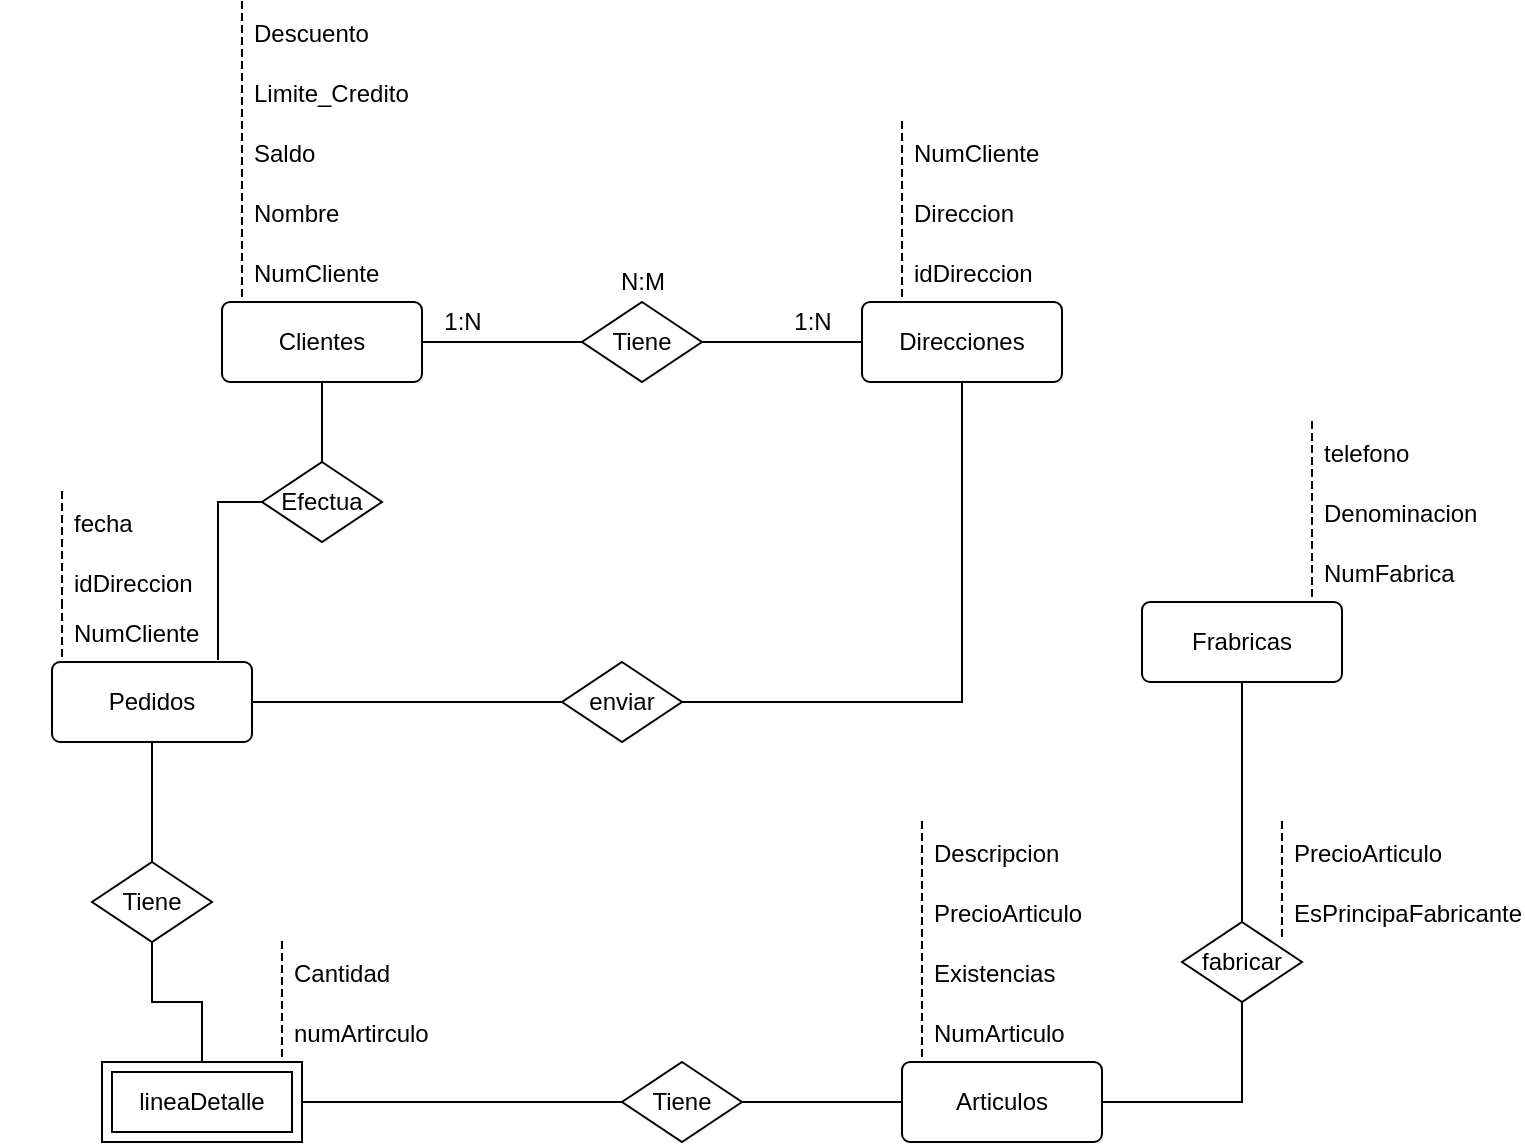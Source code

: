 <mxfile version="13.8.6" type="github">
  <diagram id="MdBF8AWIPNB0VGwbYXWv" name="Page-1">
    <mxGraphModel dx="688" dy="543" grid="1" gridSize="10" guides="1" tooltips="1" connect="1" arrows="1" fold="1" page="1" pageScale="1" pageWidth="850" pageHeight="1100" math="0" shadow="0">
      <root>
        <mxCell id="0" />
        <mxCell id="1" parent="0" />
        <mxCell id="1DkLHITUJcnNgZ-i46YQ-23" style="edgeStyle=orthogonalEdgeStyle;rounded=0;orthogonalLoop=1;jettySize=auto;html=1;entryX=0;entryY=0.5;entryDx=0;entryDy=0;endArrow=none;endFill=0;" edge="1" parent="1" source="1DkLHITUJcnNgZ-i46YQ-1" target="1DkLHITUJcnNgZ-i46YQ-22">
          <mxGeometry relative="1" as="geometry" />
        </mxCell>
        <mxCell id="1DkLHITUJcnNgZ-i46YQ-61" style="edgeStyle=orthogonalEdgeStyle;rounded=0;orthogonalLoop=1;jettySize=auto;html=1;endArrow=none;endFill=0;" edge="1" parent="1" source="1DkLHITUJcnNgZ-i46YQ-1" target="1DkLHITUJcnNgZ-i46YQ-60">
          <mxGeometry relative="1" as="geometry" />
        </mxCell>
        <mxCell id="1DkLHITUJcnNgZ-i46YQ-1" value="Clientes" style="rounded=1;arcSize=10;whiteSpace=wrap;html=1;align=center;" vertex="1" parent="1">
          <mxGeometry x="120" y="160" width="100" height="40" as="geometry" />
        </mxCell>
        <mxCell id="1DkLHITUJcnNgZ-i46YQ-54" style="edgeStyle=orthogonalEdgeStyle;rounded=0;orthogonalLoop=1;jettySize=auto;html=1;entryX=1;entryY=0.5;entryDx=0;entryDy=0;endArrow=none;endFill=0;" edge="1" parent="1" source="1DkLHITUJcnNgZ-i46YQ-2" target="1DkLHITUJcnNgZ-i46YQ-51">
          <mxGeometry relative="1" as="geometry" />
        </mxCell>
        <mxCell id="1DkLHITUJcnNgZ-i46YQ-56" style="edgeStyle=orthogonalEdgeStyle;rounded=0;orthogonalLoop=1;jettySize=auto;html=1;entryX=0.5;entryY=1;entryDx=0;entryDy=0;endArrow=none;endFill=0;" edge="1" parent="1" source="1DkLHITUJcnNgZ-i46YQ-2" target="1DkLHITUJcnNgZ-i46YQ-55">
          <mxGeometry relative="1" as="geometry">
            <Array as="points">
              <mxPoint x="630" y="560" />
            </Array>
          </mxGeometry>
        </mxCell>
        <mxCell id="1DkLHITUJcnNgZ-i46YQ-2" value="&lt;div&gt;Articulos&lt;/div&gt;" style="rounded=1;arcSize=10;whiteSpace=wrap;html=1;align=center;" vertex="1" parent="1">
          <mxGeometry x="460" y="540" width="100" height="40" as="geometry" />
        </mxCell>
        <mxCell id="1DkLHITUJcnNgZ-i46YQ-45" style="edgeStyle=orthogonalEdgeStyle;rounded=0;orthogonalLoop=1;jettySize=auto;html=1;entryX=0.5;entryY=0;entryDx=0;entryDy=0;endArrow=none;endFill=0;" edge="1" parent="1" source="1DkLHITUJcnNgZ-i46YQ-3" target="1DkLHITUJcnNgZ-i46YQ-44">
          <mxGeometry relative="1" as="geometry" />
        </mxCell>
        <mxCell id="1DkLHITUJcnNgZ-i46YQ-3" value="Pedidos" style="rounded=1;arcSize=10;whiteSpace=wrap;html=1;align=center;" vertex="1" parent="1">
          <mxGeometry x="35" y="340" width="100" height="40" as="geometry" />
        </mxCell>
        <mxCell id="1DkLHITUJcnNgZ-i46YQ-5" value="NumCliente" style="shape=partialRectangle;fillColor=none;align=left;verticalAlign=middle;strokeColor=none;spacingLeft=34;rotatable=0;points=[[0,0.5],[1,0.5]];portConstraint=eastwest;dropTarget=0;" vertex="1" parent="1">
          <mxGeometry x="100" y="130" width="90" height="30" as="geometry" />
        </mxCell>
        <mxCell id="1DkLHITUJcnNgZ-i46YQ-6" value="" style="shape=partialRectangle;top=0;left=0;bottom=0;fillColor=none;stokeWidth=1;dashed=1;align=left;verticalAlign=middle;spacingLeft=4;spacingRight=4;overflow=hidden;rotatable=0;points=[];portConstraint=eastwest;part=1;" vertex="1" connectable="0" parent="1DkLHITUJcnNgZ-i46YQ-5">
          <mxGeometry width="30" height="30" as="geometry" />
        </mxCell>
        <mxCell id="1DkLHITUJcnNgZ-i46YQ-7" value="Nombre" style="shape=partialRectangle;fillColor=none;align=left;verticalAlign=middle;strokeColor=none;spacingLeft=34;rotatable=0;points=[[0,0.5],[1,0.5]];portConstraint=eastwest;dropTarget=0;" vertex="1" parent="1">
          <mxGeometry x="100" y="100" width="90" height="30" as="geometry" />
        </mxCell>
        <mxCell id="1DkLHITUJcnNgZ-i46YQ-8" value="" style="shape=partialRectangle;top=0;left=0;bottom=0;fillColor=none;stokeWidth=1;dashed=1;align=left;verticalAlign=middle;spacingLeft=4;spacingRight=4;overflow=hidden;rotatable=0;points=[];portConstraint=eastwest;part=1;" vertex="1" connectable="0" parent="1DkLHITUJcnNgZ-i46YQ-7">
          <mxGeometry width="30" height="30" as="geometry" />
        </mxCell>
        <mxCell id="1DkLHITUJcnNgZ-i46YQ-9" value="Direcciones" style="rounded=1;arcSize=10;whiteSpace=wrap;html=1;align=center;" vertex="1" parent="1">
          <mxGeometry x="440" y="160" width="100" height="40" as="geometry" />
        </mxCell>
        <mxCell id="1DkLHITUJcnNgZ-i46YQ-10" value="idDireccion" style="shape=partialRectangle;fillColor=none;align=left;verticalAlign=middle;strokeColor=none;spacingLeft=34;rotatable=0;points=[[0,0.5],[1,0.5]];portConstraint=eastwest;dropTarget=0;" vertex="1" parent="1">
          <mxGeometry x="430" y="130" width="90" height="30" as="geometry" />
        </mxCell>
        <mxCell id="1DkLHITUJcnNgZ-i46YQ-11" value="" style="shape=partialRectangle;top=0;left=0;bottom=0;fillColor=none;stokeWidth=1;dashed=1;align=left;verticalAlign=middle;spacingLeft=4;spacingRight=4;overflow=hidden;rotatable=0;points=[];portConstraint=eastwest;part=1;" vertex="1" connectable="0" parent="1DkLHITUJcnNgZ-i46YQ-10">
          <mxGeometry width="30" height="30" as="geometry" />
        </mxCell>
        <mxCell id="1DkLHITUJcnNgZ-i46YQ-12" value="Direccion" style="shape=partialRectangle;fillColor=none;align=left;verticalAlign=middle;strokeColor=none;spacingLeft=34;rotatable=0;points=[[0,0.5],[1,0.5]];portConstraint=eastwest;dropTarget=0;" vertex="1" parent="1">
          <mxGeometry x="430" y="100" width="90" height="30" as="geometry" />
        </mxCell>
        <mxCell id="1DkLHITUJcnNgZ-i46YQ-13" value="" style="shape=partialRectangle;top=0;left=0;bottom=0;fillColor=none;stokeWidth=1;dashed=1;align=left;verticalAlign=middle;spacingLeft=4;spacingRight=4;overflow=hidden;rotatable=0;points=[];portConstraint=eastwest;part=1;" vertex="1" connectable="0" parent="1DkLHITUJcnNgZ-i46YQ-12">
          <mxGeometry width="30" height="30" as="geometry" />
        </mxCell>
        <mxCell id="1DkLHITUJcnNgZ-i46YQ-14" value="NumCliente" style="shape=partialRectangle;fillColor=none;align=left;verticalAlign=middle;strokeColor=none;spacingLeft=34;rotatable=0;points=[[0,0.5],[1,0.5]];portConstraint=eastwest;dropTarget=0;" vertex="1" parent="1">
          <mxGeometry x="430" y="70" width="90" height="30" as="geometry" />
        </mxCell>
        <mxCell id="1DkLHITUJcnNgZ-i46YQ-15" value="" style="shape=partialRectangle;top=0;left=0;bottom=0;fillColor=none;stokeWidth=1;dashed=1;align=left;verticalAlign=middle;spacingLeft=4;spacingRight=4;overflow=hidden;rotatable=0;points=[];portConstraint=eastwest;part=1;" vertex="1" connectable="0" parent="1DkLHITUJcnNgZ-i46YQ-14">
          <mxGeometry width="30" height="30" as="geometry" />
        </mxCell>
        <mxCell id="1DkLHITUJcnNgZ-i46YQ-16" value="Saldo" style="shape=partialRectangle;fillColor=none;align=left;verticalAlign=middle;strokeColor=none;spacingLeft=34;rotatable=0;points=[[0,0.5],[1,0.5]];portConstraint=eastwest;dropTarget=0;" vertex="1" parent="1">
          <mxGeometry x="100" y="70" width="90" height="30" as="geometry" />
        </mxCell>
        <mxCell id="1DkLHITUJcnNgZ-i46YQ-17" value="" style="shape=partialRectangle;top=0;left=0;bottom=0;fillColor=none;stokeWidth=1;dashed=1;align=left;verticalAlign=middle;spacingLeft=4;spacingRight=4;overflow=hidden;rotatable=0;points=[];portConstraint=eastwest;part=1;" vertex="1" connectable="0" parent="1DkLHITUJcnNgZ-i46YQ-16">
          <mxGeometry width="30" height="30" as="geometry" />
        </mxCell>
        <mxCell id="1DkLHITUJcnNgZ-i46YQ-18" value="Limite_Credito" style="shape=partialRectangle;fillColor=none;align=left;verticalAlign=middle;strokeColor=none;spacingLeft=34;rotatable=0;points=[[0,0.5],[1,0.5]];portConstraint=eastwest;dropTarget=0;" vertex="1" parent="1">
          <mxGeometry x="100" y="40" width="90" height="30" as="geometry" />
        </mxCell>
        <mxCell id="1DkLHITUJcnNgZ-i46YQ-19" value="" style="shape=partialRectangle;top=0;left=0;bottom=0;fillColor=none;stokeWidth=1;dashed=1;align=left;verticalAlign=middle;spacingLeft=4;spacingRight=4;overflow=hidden;rotatable=0;points=[];portConstraint=eastwest;part=1;" vertex="1" connectable="0" parent="1DkLHITUJcnNgZ-i46YQ-18">
          <mxGeometry width="30" height="30" as="geometry" />
        </mxCell>
        <mxCell id="1DkLHITUJcnNgZ-i46YQ-20" value="Descuento" style="shape=partialRectangle;fillColor=none;align=left;verticalAlign=middle;strokeColor=none;spacingLeft=34;rotatable=0;points=[[0,0.5],[1,0.5]];portConstraint=eastwest;dropTarget=0;" vertex="1" parent="1">
          <mxGeometry x="100" y="10" width="90" height="30" as="geometry" />
        </mxCell>
        <mxCell id="1DkLHITUJcnNgZ-i46YQ-21" value="" style="shape=partialRectangle;top=0;left=0;bottom=0;fillColor=none;stokeWidth=1;dashed=1;align=left;verticalAlign=middle;spacingLeft=4;spacingRight=4;overflow=hidden;rotatable=0;points=[];portConstraint=eastwest;part=1;" vertex="1" connectable="0" parent="1DkLHITUJcnNgZ-i46YQ-20">
          <mxGeometry width="30" height="30" as="geometry" />
        </mxCell>
        <mxCell id="1DkLHITUJcnNgZ-i46YQ-24" style="edgeStyle=orthogonalEdgeStyle;rounded=0;orthogonalLoop=1;jettySize=auto;html=1;entryX=0;entryY=0.5;entryDx=0;entryDy=0;endArrow=none;endFill=0;" edge="1" parent="1" source="1DkLHITUJcnNgZ-i46YQ-22" target="1DkLHITUJcnNgZ-i46YQ-9">
          <mxGeometry relative="1" as="geometry" />
        </mxCell>
        <mxCell id="1DkLHITUJcnNgZ-i46YQ-22" value="Tiene" style="shape=rhombus;perimeter=rhombusPerimeter;whiteSpace=wrap;html=1;align=center;" vertex="1" parent="1">
          <mxGeometry x="300" y="160" width="60" height="40" as="geometry" />
        </mxCell>
        <mxCell id="1DkLHITUJcnNgZ-i46YQ-26" value="NumArticulo" style="shape=partialRectangle;fillColor=none;align=left;verticalAlign=middle;strokeColor=none;spacingLeft=34;rotatable=0;points=[[0,0.5],[1,0.5]];portConstraint=eastwest;dropTarget=0;" vertex="1" parent="1">
          <mxGeometry x="440" y="510" width="90" height="30" as="geometry" />
        </mxCell>
        <mxCell id="1DkLHITUJcnNgZ-i46YQ-27" value="" style="shape=partialRectangle;top=0;left=0;bottom=0;fillColor=none;stokeWidth=1;dashed=1;align=left;verticalAlign=middle;spacingLeft=4;spacingRight=4;overflow=hidden;rotatable=0;points=[];portConstraint=eastwest;part=1;" vertex="1" connectable="0" parent="1DkLHITUJcnNgZ-i46YQ-26">
          <mxGeometry width="30" height="30" as="geometry" />
        </mxCell>
        <mxCell id="1DkLHITUJcnNgZ-i46YQ-28" value="Existencias" style="shape=partialRectangle;fillColor=none;align=left;verticalAlign=middle;strokeColor=none;spacingLeft=34;rotatable=0;points=[[0,0.5],[1,0.5]];portConstraint=eastwest;dropTarget=0;" vertex="1" parent="1">
          <mxGeometry x="440" y="480" width="90" height="30" as="geometry" />
        </mxCell>
        <mxCell id="1DkLHITUJcnNgZ-i46YQ-29" value="" style="shape=partialRectangle;top=0;left=0;bottom=0;fillColor=none;stokeWidth=1;dashed=1;align=left;verticalAlign=middle;spacingLeft=4;spacingRight=4;overflow=hidden;rotatable=0;points=[];portConstraint=eastwest;part=1;" vertex="1" connectable="0" parent="1DkLHITUJcnNgZ-i46YQ-28">
          <mxGeometry width="30" height="30" as="geometry" />
        </mxCell>
        <mxCell id="1DkLHITUJcnNgZ-i46YQ-30" value="PrecioArticulo" style="shape=partialRectangle;fillColor=none;align=left;verticalAlign=middle;strokeColor=none;spacingLeft=34;rotatable=0;points=[[0,0.5],[1,0.5]];portConstraint=eastwest;dropTarget=0;" vertex="1" parent="1">
          <mxGeometry x="440" y="450" width="90" height="30" as="geometry" />
        </mxCell>
        <mxCell id="1DkLHITUJcnNgZ-i46YQ-31" value="" style="shape=partialRectangle;top=0;left=0;bottom=0;fillColor=none;stokeWidth=1;dashed=1;align=left;verticalAlign=middle;spacingLeft=4;spacingRight=4;overflow=hidden;rotatable=0;points=[];portConstraint=eastwest;part=1;" vertex="1" connectable="0" parent="1DkLHITUJcnNgZ-i46YQ-30">
          <mxGeometry width="30" height="30" as="geometry" />
        </mxCell>
        <mxCell id="1DkLHITUJcnNgZ-i46YQ-32" value="Descripcion" style="shape=partialRectangle;fillColor=none;align=left;verticalAlign=middle;strokeColor=none;spacingLeft=34;rotatable=0;points=[[0,0.5],[1,0.5]];portConstraint=eastwest;dropTarget=0;" vertex="1" parent="1">
          <mxGeometry x="440" y="420" width="90" height="30" as="geometry" />
        </mxCell>
        <mxCell id="1DkLHITUJcnNgZ-i46YQ-33" value="" style="shape=partialRectangle;top=0;left=0;bottom=0;fillColor=none;stokeWidth=1;dashed=1;align=left;verticalAlign=middle;spacingLeft=4;spacingRight=4;overflow=hidden;rotatable=0;points=[];portConstraint=eastwest;part=1;" vertex="1" connectable="0" parent="1DkLHITUJcnNgZ-i46YQ-32">
          <mxGeometry width="30" height="30" as="geometry" />
        </mxCell>
        <mxCell id="1DkLHITUJcnNgZ-i46YQ-57" style="edgeStyle=orthogonalEdgeStyle;rounded=0;orthogonalLoop=1;jettySize=auto;html=1;entryX=0.5;entryY=0;entryDx=0;entryDy=0;endArrow=none;endFill=0;" edge="1" parent="1" source="1DkLHITUJcnNgZ-i46YQ-34" target="1DkLHITUJcnNgZ-i46YQ-55">
          <mxGeometry relative="1" as="geometry" />
        </mxCell>
        <mxCell id="1DkLHITUJcnNgZ-i46YQ-34" value="Frabricas" style="rounded=1;arcSize=10;whiteSpace=wrap;html=1;align=center;" vertex="1" parent="1">
          <mxGeometry x="580" y="310" width="100" height="40" as="geometry" />
        </mxCell>
        <mxCell id="1DkLHITUJcnNgZ-i46YQ-35" value="NumFabrica" style="shape=partialRectangle;fillColor=none;align=left;verticalAlign=middle;strokeColor=none;spacingLeft=34;rotatable=0;points=[[0,0.5],[1,0.5]];portConstraint=eastwest;dropTarget=0;" vertex="1" parent="1">
          <mxGeometry x="635" y="280" width="90" height="30" as="geometry" />
        </mxCell>
        <mxCell id="1DkLHITUJcnNgZ-i46YQ-36" value="" style="shape=partialRectangle;top=0;left=0;bottom=0;fillColor=none;stokeWidth=1;dashed=1;align=left;verticalAlign=middle;spacingLeft=4;spacingRight=4;overflow=hidden;rotatable=0;points=[];portConstraint=eastwest;part=1;" vertex="1" connectable="0" parent="1DkLHITUJcnNgZ-i46YQ-35">
          <mxGeometry width="30" height="30" as="geometry" />
        </mxCell>
        <mxCell id="1DkLHITUJcnNgZ-i46YQ-37" value="Denominacion" style="shape=partialRectangle;fillColor=none;align=left;verticalAlign=middle;strokeColor=none;spacingLeft=34;rotatable=0;points=[[0,0.5],[1,0.5]];portConstraint=eastwest;dropTarget=0;" vertex="1" parent="1">
          <mxGeometry x="635" y="250" width="90" height="30" as="geometry" />
        </mxCell>
        <mxCell id="1DkLHITUJcnNgZ-i46YQ-38" value="" style="shape=partialRectangle;top=0;left=0;bottom=0;fillColor=none;stokeWidth=1;dashed=1;align=left;verticalAlign=middle;spacingLeft=4;spacingRight=4;overflow=hidden;rotatable=0;points=[];portConstraint=eastwest;part=1;" vertex="1" connectable="0" parent="1DkLHITUJcnNgZ-i46YQ-37">
          <mxGeometry width="30" height="30" as="geometry" />
        </mxCell>
        <mxCell id="1DkLHITUJcnNgZ-i46YQ-41" value="telefono" style="shape=partialRectangle;fillColor=none;align=left;verticalAlign=middle;strokeColor=none;spacingLeft=34;rotatable=0;points=[[0,0.5],[1,0.5]];portConstraint=eastwest;dropTarget=0;" vertex="1" parent="1">
          <mxGeometry x="635" y="220" width="90" height="30" as="geometry" />
        </mxCell>
        <mxCell id="1DkLHITUJcnNgZ-i46YQ-42" value="" style="shape=partialRectangle;top=0;left=0;bottom=0;fillColor=none;stokeWidth=1;dashed=1;align=left;verticalAlign=middle;spacingLeft=4;spacingRight=4;overflow=hidden;rotatable=0;points=[];portConstraint=eastwest;part=1;" vertex="1" connectable="0" parent="1DkLHITUJcnNgZ-i46YQ-41">
          <mxGeometry width="30" height="30" as="geometry" />
        </mxCell>
        <mxCell id="1DkLHITUJcnNgZ-i46YQ-79" style="edgeStyle=orthogonalEdgeStyle;rounded=0;orthogonalLoop=1;jettySize=auto;html=1;entryX=0.5;entryY=0;entryDx=0;entryDy=0;endArrow=none;endFill=0;" edge="1" parent="1" source="1DkLHITUJcnNgZ-i46YQ-44" target="1DkLHITUJcnNgZ-i46YQ-77">
          <mxGeometry relative="1" as="geometry" />
        </mxCell>
        <mxCell id="1DkLHITUJcnNgZ-i46YQ-44" value="Tiene" style="shape=rhombus;perimeter=rhombusPerimeter;whiteSpace=wrap;html=1;align=center;" vertex="1" parent="1">
          <mxGeometry x="55" y="440" width="60" height="40" as="geometry" />
        </mxCell>
        <mxCell id="1DkLHITUJcnNgZ-i46YQ-47" value="numArtirculo" style="shape=partialRectangle;fillColor=none;align=left;verticalAlign=middle;strokeColor=none;spacingLeft=34;rotatable=0;points=[[0,0.5],[1,0.5]];portConstraint=eastwest;dropTarget=0;" vertex="1" parent="1">
          <mxGeometry x="120" y="510" width="90" height="30" as="geometry" />
        </mxCell>
        <mxCell id="1DkLHITUJcnNgZ-i46YQ-48" value="" style="shape=partialRectangle;top=0;left=0;bottom=0;fillColor=none;stokeWidth=1;dashed=1;align=left;verticalAlign=middle;spacingLeft=4;spacingRight=4;overflow=hidden;rotatable=0;points=[];portConstraint=eastwest;part=1;" vertex="1" connectable="0" parent="1DkLHITUJcnNgZ-i46YQ-47">
          <mxGeometry width="30" height="30" as="geometry" />
        </mxCell>
        <mxCell id="1DkLHITUJcnNgZ-i46YQ-49" value="Cantidad" style="shape=partialRectangle;fillColor=none;align=left;verticalAlign=middle;strokeColor=none;spacingLeft=34;rotatable=0;points=[[0,0.5],[1,0.5]];portConstraint=eastwest;dropTarget=0;" vertex="1" parent="1">
          <mxGeometry x="120" y="480" width="90" height="30" as="geometry" />
        </mxCell>
        <mxCell id="1DkLHITUJcnNgZ-i46YQ-50" value="" style="shape=partialRectangle;top=0;left=0;bottom=0;fillColor=none;stokeWidth=1;dashed=1;align=left;verticalAlign=middle;spacingLeft=4;spacingRight=4;overflow=hidden;rotatable=0;points=[];portConstraint=eastwest;part=1;" vertex="1" connectable="0" parent="1DkLHITUJcnNgZ-i46YQ-49">
          <mxGeometry width="30" height="30" as="geometry" />
        </mxCell>
        <mxCell id="1DkLHITUJcnNgZ-i46YQ-51" value="Tiene" style="shape=rhombus;perimeter=rhombusPerimeter;whiteSpace=wrap;html=1;align=center;" vertex="1" parent="1">
          <mxGeometry x="320" y="540" width="60" height="40" as="geometry" />
        </mxCell>
        <mxCell id="1DkLHITUJcnNgZ-i46YQ-55" value="fabricar" style="shape=rhombus;perimeter=rhombusPerimeter;whiteSpace=wrap;html=1;align=center;" vertex="1" parent="1">
          <mxGeometry x="600" y="470" width="60" height="40" as="geometry" />
        </mxCell>
        <mxCell id="1DkLHITUJcnNgZ-i46YQ-58" value="EsPrincipaFabricante" style="shape=partialRectangle;fillColor=none;align=left;verticalAlign=middle;strokeColor=none;spacingLeft=34;rotatable=0;points=[[0,0.5],[1,0.5]];portConstraint=eastwest;dropTarget=0;" vertex="1" parent="1">
          <mxGeometry x="620" y="450" width="90" height="30" as="geometry" />
        </mxCell>
        <mxCell id="1DkLHITUJcnNgZ-i46YQ-59" value="" style="shape=partialRectangle;top=0;left=0;bottom=0;fillColor=none;stokeWidth=1;dashed=1;align=left;verticalAlign=middle;spacingLeft=4;spacingRight=4;overflow=hidden;rotatable=0;points=[];portConstraint=eastwest;part=1;" vertex="1" connectable="0" parent="1DkLHITUJcnNgZ-i46YQ-58">
          <mxGeometry width="30" height="30" as="geometry" />
        </mxCell>
        <mxCell id="1DkLHITUJcnNgZ-i46YQ-81" style="edgeStyle=orthogonalEdgeStyle;rounded=0;orthogonalLoop=1;jettySize=auto;html=1;entryX=0.83;entryY=-0.025;entryDx=0;entryDy=0;entryPerimeter=0;endArrow=none;endFill=0;" edge="1" parent="1" source="1DkLHITUJcnNgZ-i46YQ-60" target="1DkLHITUJcnNgZ-i46YQ-3">
          <mxGeometry relative="1" as="geometry" />
        </mxCell>
        <mxCell id="1DkLHITUJcnNgZ-i46YQ-60" value="Efectua" style="shape=rhombus;perimeter=rhombusPerimeter;whiteSpace=wrap;html=1;align=center;" vertex="1" parent="1">
          <mxGeometry x="140" y="240" width="60" height="40" as="geometry" />
        </mxCell>
        <mxCell id="1DkLHITUJcnNgZ-i46YQ-65" style="edgeStyle=orthogonalEdgeStyle;rounded=0;orthogonalLoop=1;jettySize=auto;html=1;entryX=0.5;entryY=1;entryDx=0;entryDy=0;endArrow=none;endFill=0;exitX=1;exitY=0.5;exitDx=0;exitDy=0;" edge="1" parent="1" source="1DkLHITUJcnNgZ-i46YQ-63" target="1DkLHITUJcnNgZ-i46YQ-9">
          <mxGeometry relative="1" as="geometry" />
        </mxCell>
        <mxCell id="1DkLHITUJcnNgZ-i46YQ-66" style="edgeStyle=orthogonalEdgeStyle;rounded=0;orthogonalLoop=1;jettySize=auto;html=1;entryX=1;entryY=0.5;entryDx=0;entryDy=0;endArrow=none;endFill=0;" edge="1" parent="1" source="1DkLHITUJcnNgZ-i46YQ-63" target="1DkLHITUJcnNgZ-i46YQ-3">
          <mxGeometry relative="1" as="geometry" />
        </mxCell>
        <mxCell id="1DkLHITUJcnNgZ-i46YQ-63" value="enviar" style="shape=rhombus;perimeter=rhombusPerimeter;whiteSpace=wrap;html=1;align=center;" vertex="1" parent="1">
          <mxGeometry x="290" y="340" width="60" height="40" as="geometry" />
        </mxCell>
        <mxCell id="1DkLHITUJcnNgZ-i46YQ-70" value="idDireccion" style="shape=partialRectangle;fillColor=none;align=left;verticalAlign=middle;strokeColor=none;spacingLeft=34;rotatable=0;points=[[0,0.5],[1,0.5]];portConstraint=eastwest;dropTarget=0;" vertex="1" parent="1">
          <mxGeometry x="10" y="285" width="90" height="30" as="geometry" />
        </mxCell>
        <mxCell id="1DkLHITUJcnNgZ-i46YQ-71" value="" style="shape=partialRectangle;top=0;left=0;bottom=0;fillColor=none;stokeWidth=1;dashed=1;align=left;verticalAlign=middle;spacingLeft=4;spacingRight=4;overflow=hidden;rotatable=0;points=[];portConstraint=eastwest;part=1;" vertex="1" connectable="0" parent="1DkLHITUJcnNgZ-i46YQ-70">
          <mxGeometry width="30" height="30" as="geometry" />
        </mxCell>
        <mxCell id="1DkLHITUJcnNgZ-i46YQ-73" value="NumCliente" style="shape=partialRectangle;fillColor=none;align=left;verticalAlign=middle;strokeColor=none;spacingLeft=34;rotatable=0;points=[[0,0.5],[1,0.5]];portConstraint=eastwest;dropTarget=0;" vertex="1" parent="1">
          <mxGeometry x="10" y="310" width="90" height="30" as="geometry" />
        </mxCell>
        <mxCell id="1DkLHITUJcnNgZ-i46YQ-74" value="" style="shape=partialRectangle;top=0;left=0;bottom=0;fillColor=none;stokeWidth=1;dashed=1;align=left;verticalAlign=middle;spacingLeft=4;spacingRight=4;overflow=hidden;rotatable=0;points=[];portConstraint=eastwest;part=1;" vertex="1" connectable="0" parent="1DkLHITUJcnNgZ-i46YQ-73">
          <mxGeometry width="30" height="30" as="geometry" />
        </mxCell>
        <mxCell id="1DkLHITUJcnNgZ-i46YQ-75" value="fecha" style="shape=partialRectangle;fillColor=none;align=left;verticalAlign=middle;strokeColor=none;spacingLeft=34;rotatable=0;points=[[0,0.5],[1,0.5]];portConstraint=eastwest;dropTarget=0;" vertex="1" parent="1">
          <mxGeometry x="10" y="255" width="90" height="30" as="geometry" />
        </mxCell>
        <mxCell id="1DkLHITUJcnNgZ-i46YQ-76" value="" style="shape=partialRectangle;top=0;left=0;bottom=0;fillColor=none;stokeWidth=1;dashed=1;align=left;verticalAlign=middle;spacingLeft=4;spacingRight=4;overflow=hidden;rotatable=0;points=[];portConstraint=eastwest;part=1;" vertex="1" connectable="0" parent="1DkLHITUJcnNgZ-i46YQ-75">
          <mxGeometry width="30" height="30" as="geometry" />
        </mxCell>
        <mxCell id="1DkLHITUJcnNgZ-i46YQ-80" style="edgeStyle=orthogonalEdgeStyle;rounded=0;orthogonalLoop=1;jettySize=auto;html=1;entryX=0;entryY=0.5;entryDx=0;entryDy=0;endArrow=none;endFill=0;" edge="1" parent="1" source="1DkLHITUJcnNgZ-i46YQ-77" target="1DkLHITUJcnNgZ-i46YQ-51">
          <mxGeometry relative="1" as="geometry" />
        </mxCell>
        <mxCell id="1DkLHITUJcnNgZ-i46YQ-77" value="lineaDetalle" style="shape=ext;margin=3;double=1;whiteSpace=wrap;html=1;align=center;" vertex="1" parent="1">
          <mxGeometry x="60" y="540" width="100" height="40" as="geometry" />
        </mxCell>
        <mxCell id="1DkLHITUJcnNgZ-i46YQ-82" value="PrecioArticulo" style="shape=partialRectangle;fillColor=none;align=left;verticalAlign=middle;strokeColor=none;spacingLeft=34;rotatable=0;points=[[0,0.5],[1,0.5]];portConstraint=eastwest;dropTarget=0;" vertex="1" parent="1">
          <mxGeometry x="620" y="420" width="90" height="30" as="geometry" />
        </mxCell>
        <mxCell id="1DkLHITUJcnNgZ-i46YQ-83" value="" style="shape=partialRectangle;top=0;left=0;bottom=0;fillColor=none;stokeWidth=1;dashed=1;align=left;verticalAlign=middle;spacingLeft=4;spacingRight=4;overflow=hidden;rotatable=0;points=[];portConstraint=eastwest;part=1;" vertex="1" connectable="0" parent="1DkLHITUJcnNgZ-i46YQ-82">
          <mxGeometry width="30" height="30" as="geometry" />
        </mxCell>
        <mxCell id="1DkLHITUJcnNgZ-i46YQ-84" value="1:N" style="text;html=1;align=center;verticalAlign=middle;resizable=0;points=[];autosize=1;" vertex="1" parent="1">
          <mxGeometry x="400" y="160" width="30" height="20" as="geometry" />
        </mxCell>
        <mxCell id="1DkLHITUJcnNgZ-i46YQ-85" value="1:N" style="text;html=1;align=center;verticalAlign=middle;resizable=0;points=[];autosize=1;" vertex="1" parent="1">
          <mxGeometry x="225" y="160" width="30" height="20" as="geometry" />
        </mxCell>
        <mxCell id="1DkLHITUJcnNgZ-i46YQ-86" value="N:M" style="text;html=1;align=center;verticalAlign=middle;resizable=0;points=[];autosize=1;" vertex="1" parent="1">
          <mxGeometry x="310" y="140" width="40" height="20" as="geometry" />
        </mxCell>
      </root>
    </mxGraphModel>
  </diagram>
</mxfile>
